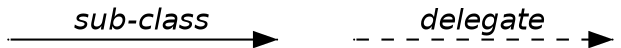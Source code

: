 digraph legend {
    rankdir=LR;
    graph [fontname = "helvetica"];
    node [fontname = "helvetica"];
    edge [fontname = "helvetica";];

    node [shape=point; height=0]

    A  -> B [label=<<I>   sub-class   </I>>;];

    B -> C [style=invis];
    C -> D [label=<<I>   delegate   </I>>; style=dashed;];
}
